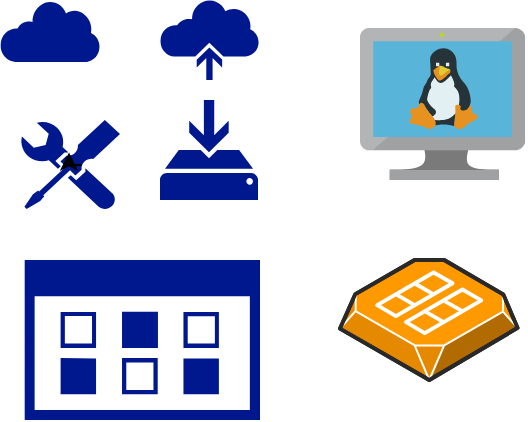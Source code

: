 <mxfile version="20.8.21" type="github">
  <diagram name="Page-1" id="K8hK93zIiZDoFeFpfdJW">
    <mxGraphModel dx="794" dy="438" grid="1" gridSize="10" guides="1" tooltips="1" connect="1" arrows="1" fold="1" page="1" pageScale="1" pageWidth="850" pageHeight="1100" math="0" shadow="0">
      <root>
        <mxCell id="0" />
        <mxCell id="1" parent="0" />
        <mxCell id="pgg5XAVY32GeYEMwzI5S-1" value="" style="sketch=0;aspect=fixed;pointerEvents=1;shadow=0;dashed=0;html=1;strokeColor=none;labelPosition=center;verticalLabelPosition=bottom;verticalAlign=top;align=center;fillColor=#00188D;shape=mxgraph.mscae.enterprise.internet" vertex="1" parent="1">
          <mxGeometry x="200" y="120" width="50" height="31" as="geometry" />
        </mxCell>
        <mxCell id="pgg5XAVY32GeYEMwzI5S-2" value="" style="sketch=0;aspect=fixed;pointerEvents=1;shadow=0;dashed=0;html=1;strokeColor=none;labelPosition=center;verticalLabelPosition=bottom;verticalAlign=top;align=center;fillColor=#00188D;shape=mxgraph.mscae.enterprise.backup_online" vertex="1" parent="1">
          <mxGeometry x="280" y="120" width="50" height="40" as="geometry" />
        </mxCell>
        <mxCell id="pgg5XAVY32GeYEMwzI5S-3" value="" style="sketch=0;aspect=fixed;pointerEvents=1;shadow=0;dashed=0;html=1;strokeColor=none;labelPosition=center;verticalLabelPosition=bottom;verticalAlign=top;align=center;fillColor=#00188D;shape=mxgraph.mscae.enterprise.tool;" vertex="1" parent="1">
          <mxGeometry x="210" y="180" width="50" height="45" as="geometry" />
        </mxCell>
        <mxCell id="pgg5XAVY32GeYEMwzI5S-4" value="" style="sketch=0;aspect=fixed;pointerEvents=1;shadow=0;dashed=0;html=1;strokeColor=none;labelPosition=center;verticalLabelPosition=bottom;verticalAlign=top;align=center;fillColor=#00188D;shape=mxgraph.mscae.enterprise.backup_local" vertex="1" parent="1">
          <mxGeometry x="280" y="170" width="49" height="50" as="geometry" />
        </mxCell>
        <mxCell id="pgg5XAVY32GeYEMwzI5S-5" style="edgeStyle=orthogonalEdgeStyle;rounded=0;orthogonalLoop=1;jettySize=auto;html=1;exitX=0.62;exitY=0.5;exitDx=0;exitDy=0;exitPerimeter=0;entryX=0.49;entryY=0.36;entryDx=0;entryDy=0;entryPerimeter=0;" edge="1" parent="1" source="pgg5XAVY32GeYEMwzI5S-3" target="pgg5XAVY32GeYEMwzI5S-3">
          <mxGeometry relative="1" as="geometry" />
        </mxCell>
        <mxCell id="pgg5XAVY32GeYEMwzI5S-6" value="" style="sketch=0;aspect=fixed;pointerEvents=1;shadow=0;dashed=0;html=1;strokeColor=none;labelPosition=center;verticalLabelPosition=bottom;verticalAlign=top;align=center;fillColor=#00188D;shape=mxgraph.mscae.enterprise.management_console;" vertex="1" parent="1">
          <mxGeometry x="212.35" y="250" width="117.65" height="80" as="geometry" />
        </mxCell>
        <mxCell id="pgg5XAVY32GeYEMwzI5S-9" value="" style="sketch=0;aspect=fixed;html=1;points=[];align=center;image;fontSize=12;image=img/lib/mscae/VM_Linux.svg;" vertex="1" parent="1">
          <mxGeometry x="380" y="134" width="82.61" height="76" as="geometry" />
        </mxCell>
        <mxCell id="pgg5XAVY32GeYEMwzI5S-10" value="" style="verticalLabelPosition=bottom;html=1;verticalAlign=top;strokeWidth=1;align=center;outlineConnect=0;dashed=0;outlineConnect=0;shape=mxgraph.aws3d.ami2;aspect=fixed;fillColor=#FF9900;strokeColor=#ffffff;" vertex="1" parent="1">
          <mxGeometry x="370" y="250" width="88.8" height="60" as="geometry" />
        </mxCell>
      </root>
    </mxGraphModel>
  </diagram>
</mxfile>
